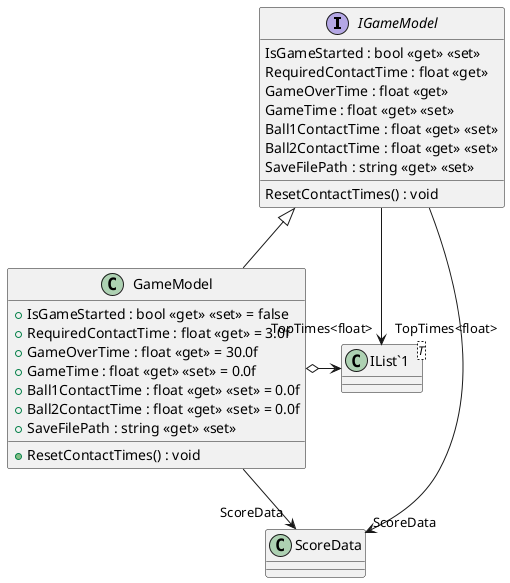@startuml
interface IGameModel {
    IsGameStarted : bool <<get>> <<set>>
    RequiredContactTime : float <<get>>
    GameOverTime : float <<get>>
    GameTime : float <<get>> <<set>>
    Ball1ContactTime : float <<get>> <<set>>
    Ball2ContactTime : float <<get>> <<set>>
    SaveFilePath : string <<get>> <<set>>
    ResetContactTimes() : void
}
class GameModel {
    + IsGameStarted : bool <<get>> <<set>> = false
    + RequiredContactTime : float <<get>> = 3.0f
    + GameOverTime : float <<get>> = 30.0f
    + GameTime : float <<get>> <<set>> = 0.0f
    + Ball1ContactTime : float <<get>> <<set>> = 0.0f
    + Ball2ContactTime : float <<get>> <<set>> = 0.0f
    + SaveFilePath : string <<get>> <<set>>
    + ResetContactTimes() : void
}
class "IList`1"<T> {
}
IGameModel --> "TopTimes<float>" "IList`1"
IGameModel --> "ScoreData" ScoreData
IGameModel <|-- GameModel
GameModel o-> "TopTimes<float>" "IList`1"
GameModel --> "ScoreData" ScoreData
@enduml
